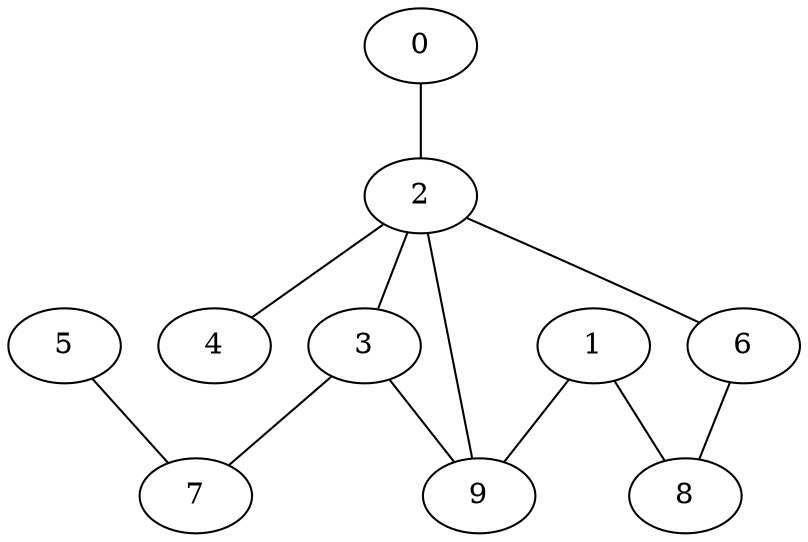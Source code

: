 graph G {
    dpi = 300;
    9 [ color = "", style = "", label="9"];
    8 [ color = "", style = "", label="8"];
    7 [ color = "", style = "", label="7"];
    6 [ color = "", style = "", label="6"];
    5 [ color = "", style = "", label="5"];
    4 [ color = "", style = "", label="4"];
    3 [ color = "", style = "", label="3"];
    2 [ color = "", style = "", label="2"];
    1 [ color = "", style = "", label="1"];
    0 [ color = "", style = "", label="0"];

    6 -- 8 [label="", color = "", style = ""];
    5 -- 7 [label="", color = "", style = ""];
    3 -- 7 [label="", color = "", style = ""];
    3 -- 9 [label="", color = "", style = ""];
    2 -- 4 [label="", color = "", style = ""];
    2 -- 9 [label="", color = "", style = ""];
    2 -- 3 [label="", color = "", style = ""];
    2 -- 6 [label="", color = "", style = ""];
    1 -- 9 [label="", color = "", style = ""];
    1 -- 8 [label="", color = "", style = ""];
    0 -- 2 [label="", color = "", style = ""];
}
